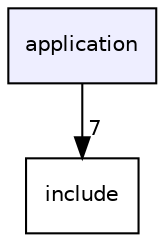 digraph "application" {
  compound=true
  node [ fontsize="10", fontname="Helvetica"];
  edge [ labelfontsize="10", labelfontname="Helvetica"];
  dir_d75c23162a2652451dce46d2e7e8aead [shape=box, label="application", style="filled", fillcolor="#eeeeff", pencolor="black", URL="dir_d75c23162a2652451dce46d2e7e8aead.html"];
  dir_d44c64559bbebec7f509842c48db8b23 [shape=box label="include" URL="dir_d44c64559bbebec7f509842c48db8b23.html"];
  dir_d75c23162a2652451dce46d2e7e8aead->dir_d44c64559bbebec7f509842c48db8b23 [headlabel="7", labeldistance=1.5 headhref="dir_000000_000001.html"];
}
